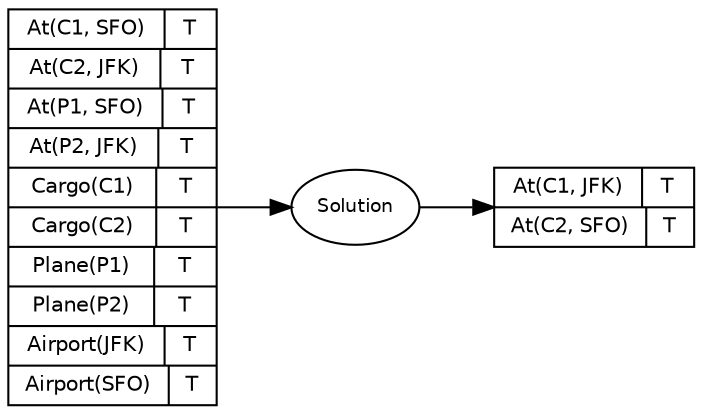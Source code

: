 digraph G {
rankdir=LR
initial [fontname = helvetica,fontsize=10, shape=record    label="{At(C1, SFO) | T}|{At(C2, JFK) | T}|{At(P1, SFO) | T}|{At(P2, JFK) | T}|{Cargo(C1) | T}|{Cargo(C2) | T}|{Plane(P1) | T}|{Plane(P2) | T}|{Airport(JFK) | T}|{Airport(SFO) | T}"];
solution [fontname = helvetica,fontsize=9, label="Solution"]
goal [fontname = helvetica,fontsize=10, shape=record    label="{At(C1, JFK) |T}|{At(C2, SFO) | T}"];
initial -> solution -> goal [fontname = helvetica,fontsize=9,label=""]

}
